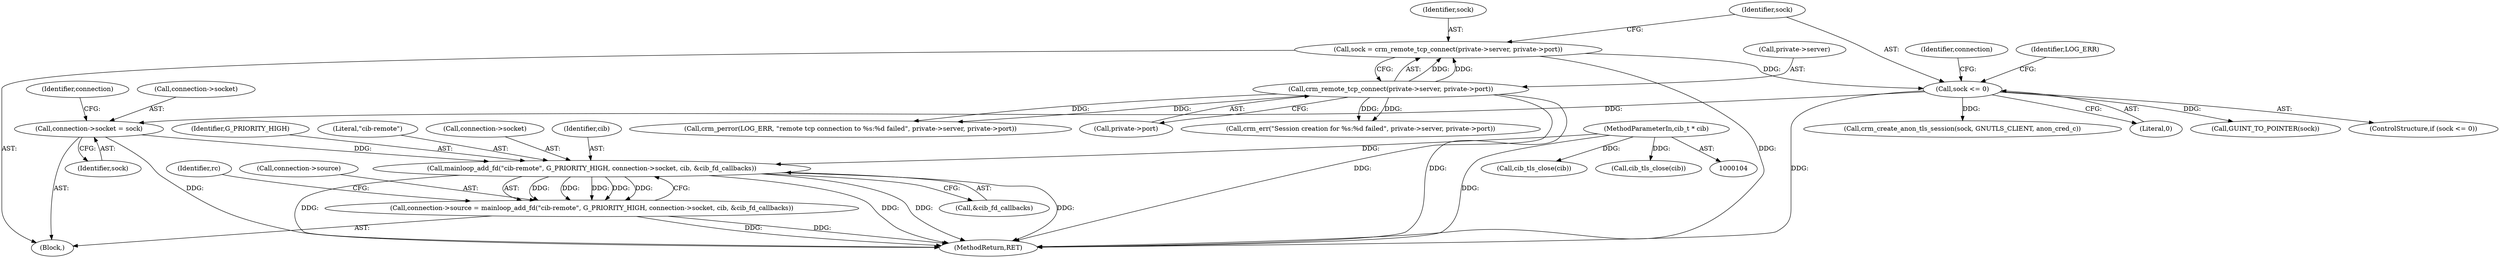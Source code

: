 digraph "0_pacemaker_564f7cc2a51dcd2f28ab12a13394f31be5aa3c93_10@API" {
"1000393" [label="(Call,mainloop_add_fd(\"cib-remote\", G_PRIORITY_HIGH, connection->socket, cib, &cib_fd_callbacks))"];
"1000179" [label="(Call,connection->socket = sock)"];
"1000166" [label="(Call,sock <= 0)"];
"1000156" [label="(Call,sock = crm_remote_tcp_connect(private->server, private->port))"];
"1000158" [label="(Call,crm_remote_tcp_connect(private->server, private->port))"];
"1000105" [label="(MethodParameterIn,cib_t * cib)"];
"1000389" [label="(Call,connection->source = mainloop_add_fd(\"cib-remote\", G_PRIORITY_HIGH, connection->socket, cib, &cib_fd_callbacks))"];
"1000251" [label="(Call,GUINT_TO_POINTER(sock))"];
"1000166" [label="(Call,sock <= 0)"];
"1000240" [label="(Call,cib_tls_close(cib))"];
"1000157" [label="(Identifier,sock)"];
"1000403" [label="(Identifier,rc)"];
"1000156" [label="(Call,sock = crm_remote_tcp_connect(private->server, private->port))"];
"1000158" [label="(Call,crm_remote_tcp_connect(private->server, private->port))"];
"1000393" [label="(Call,mainloop_add_fd(\"cib-remote\", G_PRIORITY_HIGH, connection->socket, cib, &cib_fd_callbacks))"];
"1000162" [label="(Call,private->port)"];
"1000108" [label="(Block,)"];
"1000395" [label="(Identifier,G_PRIORITY_HIGH)"];
"1000394" [label="(Literal,\"cib-remote\")"];
"1000179" [label="(Call,connection->socket = sock)"];
"1000170" [label="(Call,crm_perror(LOG_ERR, \"remote tcp connection to %s:%d failed\", private->server, private->port))"];
"1000165" [label="(ControlStructure,if (sock <= 0))"];
"1000168" [label="(Literal,0)"];
"1000181" [label="(Identifier,connection)"];
"1000383" [label="(Call,cib_tls_close(cib))"];
"1000167" [label="(Identifier,sock)"];
"1000205" [label="(Call,crm_create_anon_tls_session(sock, GNUTLS_CLIENT, anon_cred_c))"];
"1000159" [label="(Call,private->server)"];
"1000396" [label="(Call,connection->socket)"];
"1000390" [label="(Call,connection->source)"];
"1000389" [label="(Call,connection->source = mainloop_add_fd(\"cib-remote\", G_PRIORITY_HIGH, connection->socket, cib, &cib_fd_callbacks))"];
"1000404" [label="(MethodReturn,RET)"];
"1000186" [label="(Identifier,connection)"];
"1000399" [label="(Identifier,cib)"];
"1000400" [label="(Call,&cib_fd_callbacks)"];
"1000218" [label="(Call,crm_err(\"Session creation for %s:%d failed\", private->server, private->port))"];
"1000180" [label="(Call,connection->socket)"];
"1000183" [label="(Identifier,sock)"];
"1000105" [label="(MethodParameterIn,cib_t * cib)"];
"1000171" [label="(Identifier,LOG_ERR)"];
"1000393" -> "1000389"  [label="AST: "];
"1000393" -> "1000400"  [label="CFG: "];
"1000394" -> "1000393"  [label="AST: "];
"1000395" -> "1000393"  [label="AST: "];
"1000396" -> "1000393"  [label="AST: "];
"1000399" -> "1000393"  [label="AST: "];
"1000400" -> "1000393"  [label="AST: "];
"1000389" -> "1000393"  [label="CFG: "];
"1000393" -> "1000404"  [label="DDG: "];
"1000393" -> "1000404"  [label="DDG: "];
"1000393" -> "1000404"  [label="DDG: "];
"1000393" -> "1000404"  [label="DDG: "];
"1000393" -> "1000389"  [label="DDG: "];
"1000393" -> "1000389"  [label="DDG: "];
"1000393" -> "1000389"  [label="DDG: "];
"1000393" -> "1000389"  [label="DDG: "];
"1000393" -> "1000389"  [label="DDG: "];
"1000179" -> "1000393"  [label="DDG: "];
"1000105" -> "1000393"  [label="DDG: "];
"1000179" -> "1000108"  [label="AST: "];
"1000179" -> "1000183"  [label="CFG: "];
"1000180" -> "1000179"  [label="AST: "];
"1000183" -> "1000179"  [label="AST: "];
"1000186" -> "1000179"  [label="CFG: "];
"1000179" -> "1000404"  [label="DDG: "];
"1000166" -> "1000179"  [label="DDG: "];
"1000166" -> "1000165"  [label="AST: "];
"1000166" -> "1000168"  [label="CFG: "];
"1000167" -> "1000166"  [label="AST: "];
"1000168" -> "1000166"  [label="AST: "];
"1000171" -> "1000166"  [label="CFG: "];
"1000181" -> "1000166"  [label="CFG: "];
"1000166" -> "1000404"  [label="DDG: "];
"1000156" -> "1000166"  [label="DDG: "];
"1000166" -> "1000205"  [label="DDG: "];
"1000166" -> "1000251"  [label="DDG: "];
"1000156" -> "1000108"  [label="AST: "];
"1000156" -> "1000158"  [label="CFG: "];
"1000157" -> "1000156"  [label="AST: "];
"1000158" -> "1000156"  [label="AST: "];
"1000167" -> "1000156"  [label="CFG: "];
"1000156" -> "1000404"  [label="DDG: "];
"1000158" -> "1000156"  [label="DDG: "];
"1000158" -> "1000156"  [label="DDG: "];
"1000158" -> "1000162"  [label="CFG: "];
"1000159" -> "1000158"  [label="AST: "];
"1000162" -> "1000158"  [label="AST: "];
"1000158" -> "1000404"  [label="DDG: "];
"1000158" -> "1000404"  [label="DDG: "];
"1000158" -> "1000170"  [label="DDG: "];
"1000158" -> "1000170"  [label="DDG: "];
"1000158" -> "1000218"  [label="DDG: "];
"1000158" -> "1000218"  [label="DDG: "];
"1000105" -> "1000104"  [label="AST: "];
"1000105" -> "1000404"  [label="DDG: "];
"1000105" -> "1000240"  [label="DDG: "];
"1000105" -> "1000383"  [label="DDG: "];
"1000389" -> "1000108"  [label="AST: "];
"1000390" -> "1000389"  [label="AST: "];
"1000403" -> "1000389"  [label="CFG: "];
"1000389" -> "1000404"  [label="DDG: "];
"1000389" -> "1000404"  [label="DDG: "];
}
